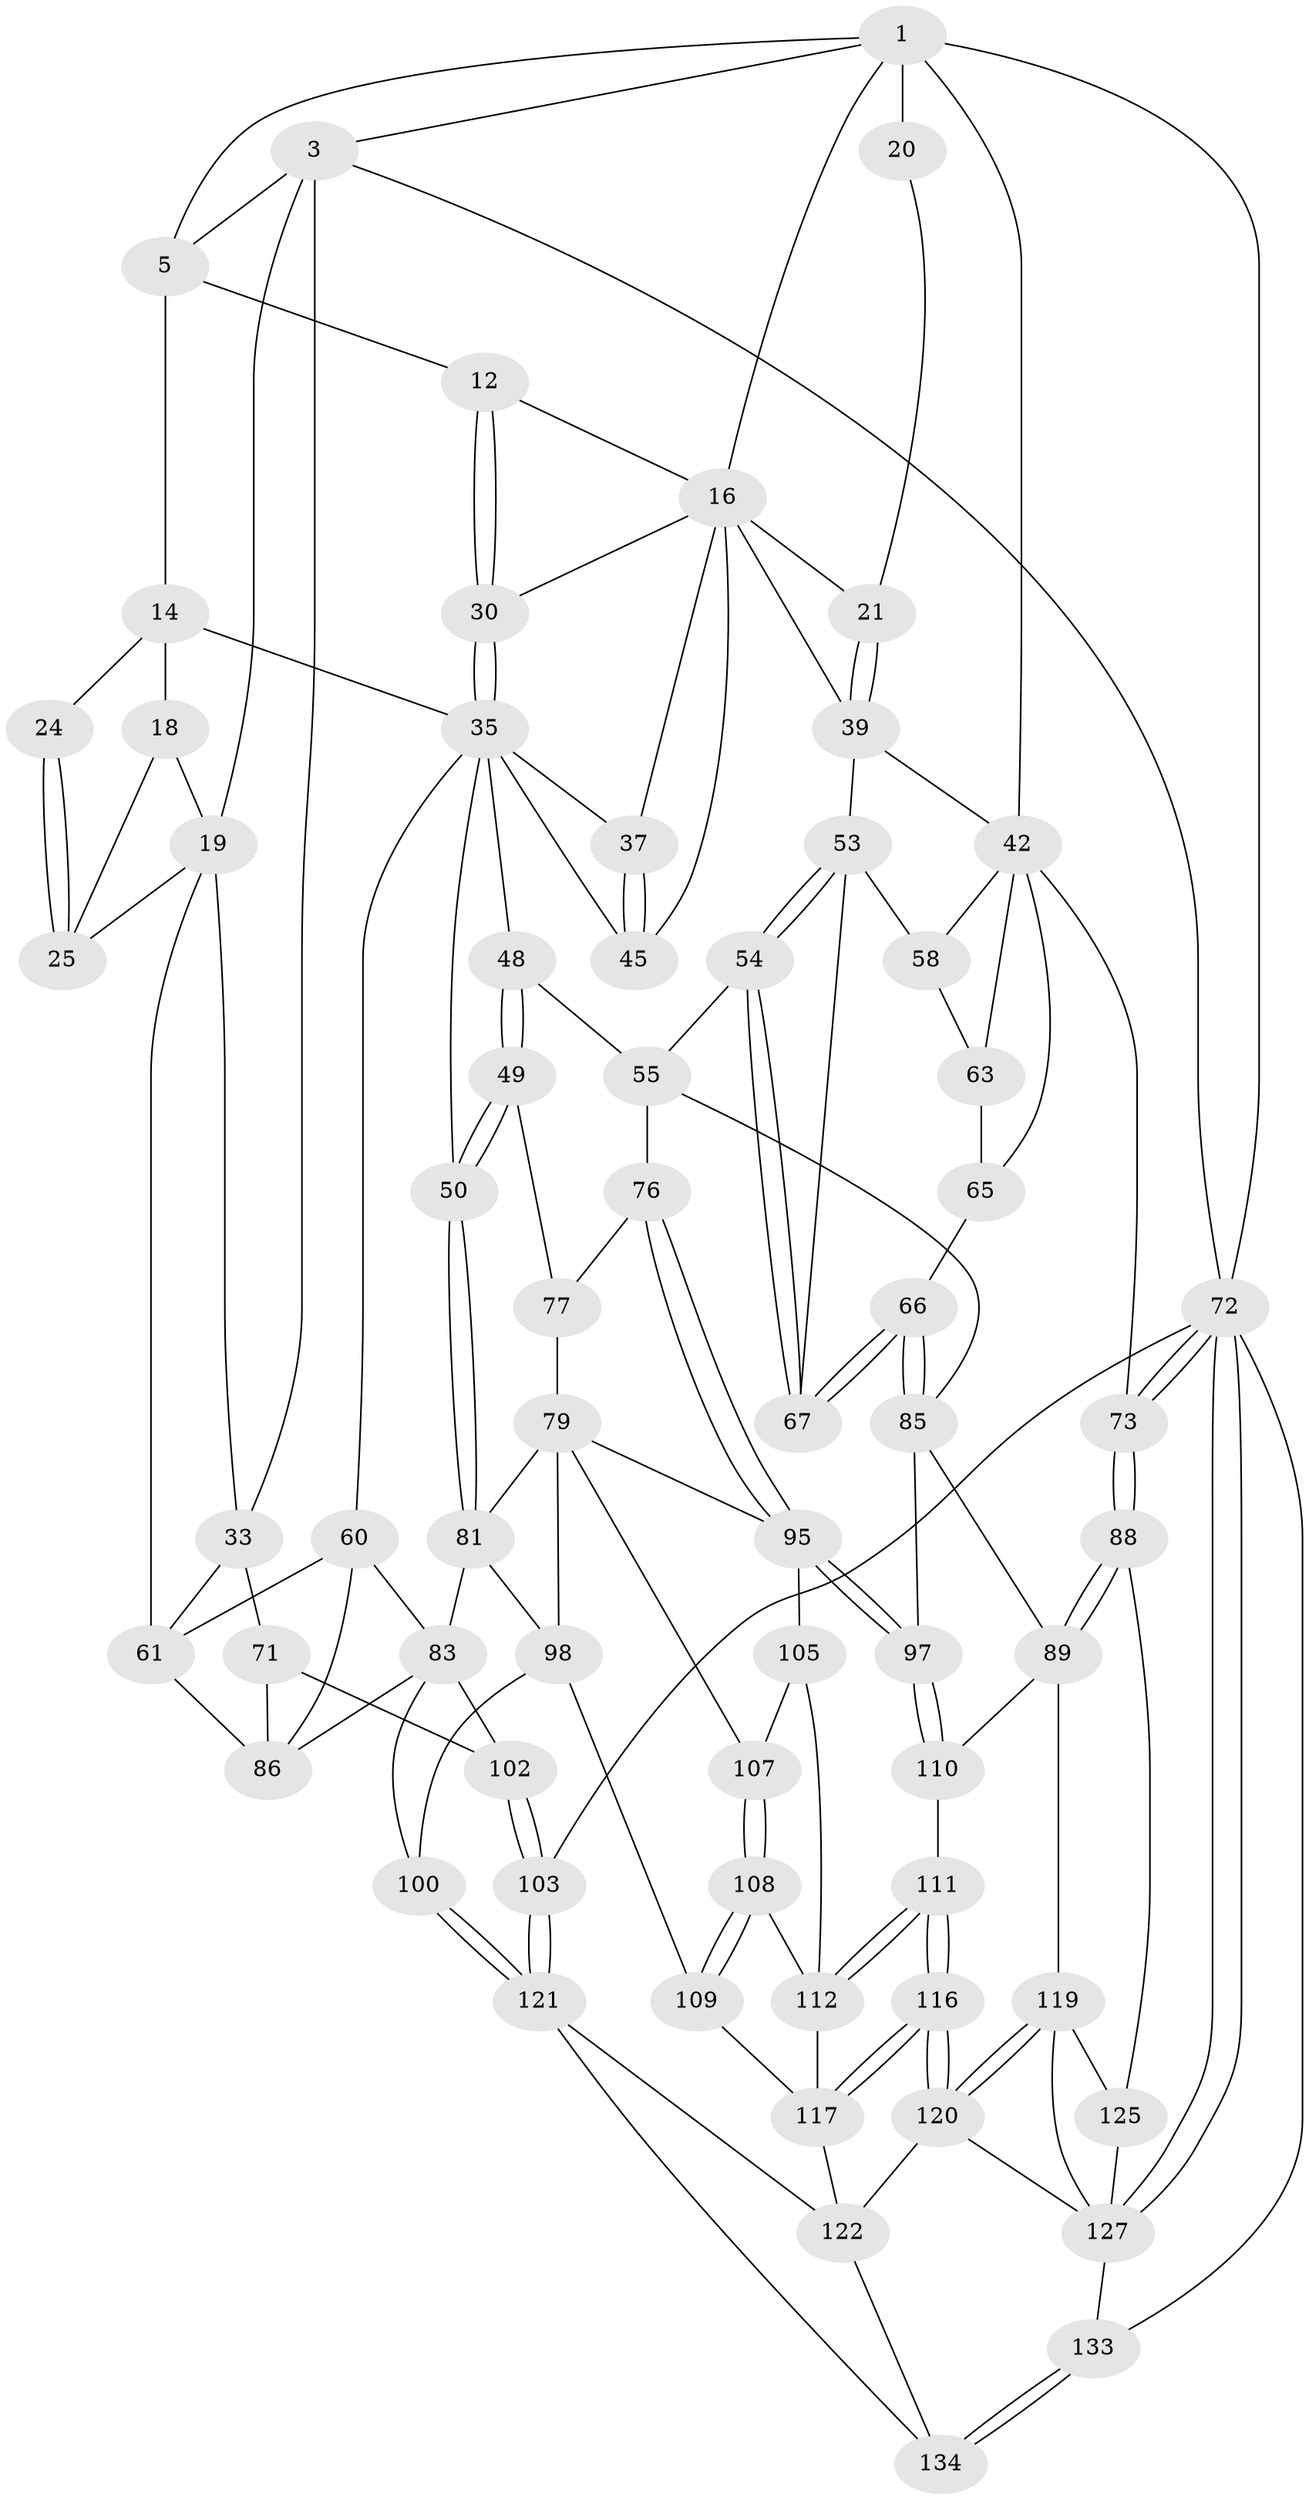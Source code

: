 // original degree distribution, {3: 0.014925373134328358, 6: 0.208955223880597, 5: 0.5522388059701493, 4: 0.22388059701492538}
// Generated by graph-tools (version 1.1) at 2025/16/03/09/25 04:16:57]
// undirected, 67 vertices, 153 edges
graph export_dot {
graph [start="1"]
  node [color=gray90,style=filled];
  1 [pos="+0.7514523073322706+0",super="+8+2"];
  3 [pos="+0+0",super="+4"];
  5 [pos="+0.265349285709861+0",super="+6"];
  12 [pos="+0.5430477333803834+0.10286294051820705",super="+13"];
  14 [pos="+0.3411645870872985+0.14333195893427594",super="+15+27"];
  16 [pos="+0.6950031732449559+0.07101836669618063",super="+22"];
  18 [pos="+0.1581976193497949+0.11668298981234929"];
  19 [pos="+0.09214855109943798+0.07425081799945289",super="+31"];
  20 [pos="+0.8181049081671581+0.09191583669530354"];
  21 [pos="+0.7946522574720231+0.1629440257110567"];
  24 [pos="+0.2756019041691671+0.24696910825622514"];
  25 [pos="+0.2478670751885519+0.26141837043161775",super="+26"];
  30 [pos="+0.5484248527784307+0.13433161094605517"];
  33 [pos="+0+0.26418389529686415",super="+70+34"];
  35 [pos="+0.46634126497857775+0.21839662284268369",super="+36+38"];
  37 [pos="+0.5838580743374683+0.2542451382810957"];
  39 [pos="+0.8230974931455711+0.22152227200789112",super="+44+40"];
  42 [pos="+1+0.0489726144334039",super="+43+62"];
  45 [pos="+0.630523226947437+0.27389097423496145"];
  48 [pos="+0.5073965383273734+0.3931284428531715",super="+56"];
  49 [pos="+0.472218360545741+0.4133893392696637"];
  50 [pos="+0.4378087746289046+0.4080862397130733"];
  53 [pos="+0.7212829898560468+0.38989323575612794",super="+57"];
  54 [pos="+0.7154604357444342+0.4055015473442822"];
  55 [pos="+0.7075898497971586+0.415057382337528",super="+75"];
  58 [pos="+0.9080656893368122+0.3071478667757719"];
  60 [pos="+0.33763430729980554+0.4624239485586634",super="+84"];
  61 [pos="+0.1871422881723937+0.41640830807571005",super="+69"];
  63 [pos="+0.959181429791323+0.36789554469691377",super="+64"];
  65 [pos="+0.9124905784383146+0.48060016133342637",super="+68"];
  66 [pos="+0.9108292637965439+0.4806412001242151"];
  67 [pos="+0.8934464272644361+0.46744453691039406"];
  71 [pos="+0+0.43944208359060627",super="+92"];
  72 [pos="+1+1",super="+104"];
  73 [pos="+1+0.7001455229845867"];
  76 [pos="+0.6814926668594059+0.5104206249963132"];
  77 [pos="+0.6095737177567568+0.5166300881649288",super="+78"];
  79 [pos="+0.5136115541008547+0.5962498345297591",super="+91+80"];
  81 [pos="+0.4335239276513471+0.5104490006254468",super="+82"];
  83 [pos="+0.3583354598968681+0.5602145870723005",super="+93"];
  85 [pos="+0.8160022341365684+0.5576380638598402",super="+90"];
  86 [pos="+0.1663953590952282+0.642539236758144",super="+87"];
  88 [pos="+0.9240555444673306+0.7490512894601598"];
  89 [pos="+0.9212626614235198+0.7478699341277001",super="+115"];
  95 [pos="+0.6715472746592618+0.6766722515231586",super="+96"];
  97 [pos="+0.6779940908634555+0.6876791509177653"];
  98 [pos="+0.4205710784941053+0.6160002094668501",super="+99"];
  100 [pos="+0.1953853626247018+0.7242667491521049"];
  102 [pos="+0+0.6952113144169598"];
  103 [pos="+0+1"];
  105 [pos="+0.5594491031918987+0.6616481650601099",super="+106"];
  107 [pos="+0.4670885531192784+0.711755945784119"];
  108 [pos="+0.4517370856752476+0.7526871727287086"];
  109 [pos="+0.3906032450338705+0.798951283236281"];
  110 [pos="+0.657228220519522+0.7448304045240194"];
  111 [pos="+0.6163898397239114+0.7655145826021392"];
  112 [pos="+0.5632712504115291+0.7586278736921624",super="+114"];
  116 [pos="+0.5650903438731045+0.8852344461285583"];
  117 [pos="+0.5269094457470754+0.8583213502383523",super="+118"];
  119 [pos="+0.70354823392913+0.8538066549451411",super="+126"];
  120 [pos="+0.5874189164308895+0.9387094437058309",super="+129"];
  121 [pos="+0.15721773743797557+0.8405391244798087",super="+124"];
  122 [pos="+0.39634036747806767+0.902242502938359",super="+123"];
  125 [pos="+0.8870028662334563+0.8284364546085471"];
  127 [pos="+1+1",super="+131+128"];
  133 [pos="+0.23445720738960402+1"];
  134 [pos="+0.23584887844141936+1"];
  1 -- 16;
  1 -- 20 [weight=2];
  1 -- 3;
  1 -- 72;
  1 -- 42;
  1 -- 5;
  3 -- 19;
  3 -- 5;
  3 -- 72;
  3 -- 33;
  5 -- 14 [weight=2];
  5 -- 12 [weight=2];
  12 -- 30;
  12 -- 30;
  12 -- 16;
  14 -- 24 [weight=2];
  14 -- 18;
  14 -- 35;
  16 -- 21;
  16 -- 37;
  16 -- 45;
  16 -- 30;
  16 -- 39;
  18 -- 19;
  18 -- 25;
  19 -- 25 [weight=2];
  19 -- 61;
  19 -- 33;
  20 -- 21;
  21 -- 39;
  21 -- 39;
  24 -- 25;
  24 -- 25;
  30 -- 35;
  30 -- 35;
  33 -- 71 [weight=2];
  33 -- 61;
  35 -- 50;
  35 -- 60;
  35 -- 48 [weight=2];
  35 -- 37;
  35 -- 45;
  37 -- 45;
  37 -- 45;
  39 -- 42;
  39 -- 53 [weight=2];
  42 -- 58;
  42 -- 73;
  42 -- 63;
  42 -- 65;
  48 -- 49;
  48 -- 49;
  48 -- 55;
  49 -- 50;
  49 -- 50;
  49 -- 77;
  50 -- 81;
  50 -- 81;
  53 -- 54;
  53 -- 54;
  53 -- 58;
  53 -- 67;
  54 -- 55;
  54 -- 67;
  54 -- 67;
  55 -- 76;
  55 -- 85;
  58 -- 63;
  60 -- 61;
  60 -- 83;
  60 -- 86;
  61 -- 86;
  63 -- 65 [weight=2];
  65 -- 66;
  66 -- 67;
  66 -- 67;
  66 -- 85;
  66 -- 85;
  71 -- 102;
  71 -- 86;
  72 -- 73;
  72 -- 73;
  72 -- 127;
  72 -- 127;
  72 -- 133;
  72 -- 103;
  73 -- 88;
  73 -- 88;
  76 -- 77;
  76 -- 95;
  76 -- 95;
  77 -- 79 [weight=2];
  79 -- 81;
  79 -- 98;
  79 -- 107;
  79 -- 95;
  81 -- 98;
  81 -- 83;
  83 -- 102;
  83 -- 100;
  83 -- 86;
  85 -- 89;
  85 -- 97;
  88 -- 89;
  88 -- 89;
  88 -- 125;
  89 -- 110;
  89 -- 119;
  95 -- 97;
  95 -- 97;
  95 -- 105;
  97 -- 110;
  97 -- 110;
  98 -- 100;
  98 -- 109;
  100 -- 121;
  100 -- 121;
  102 -- 103;
  102 -- 103;
  103 -- 121;
  103 -- 121;
  105 -- 112;
  105 -- 107;
  107 -- 108;
  107 -- 108;
  108 -- 109;
  108 -- 109;
  108 -- 112;
  109 -- 117;
  110 -- 111;
  111 -- 112;
  111 -- 112;
  111 -- 116;
  111 -- 116;
  112 -- 117;
  116 -- 117;
  116 -- 117;
  116 -- 120;
  116 -- 120;
  117 -- 122;
  119 -- 120;
  119 -- 120;
  119 -- 127;
  119 -- 125;
  120 -- 122;
  120 -- 127;
  121 -- 134;
  121 -- 122;
  122 -- 134;
  125 -- 127;
  127 -- 133;
  133 -- 134;
  133 -- 134;
}
